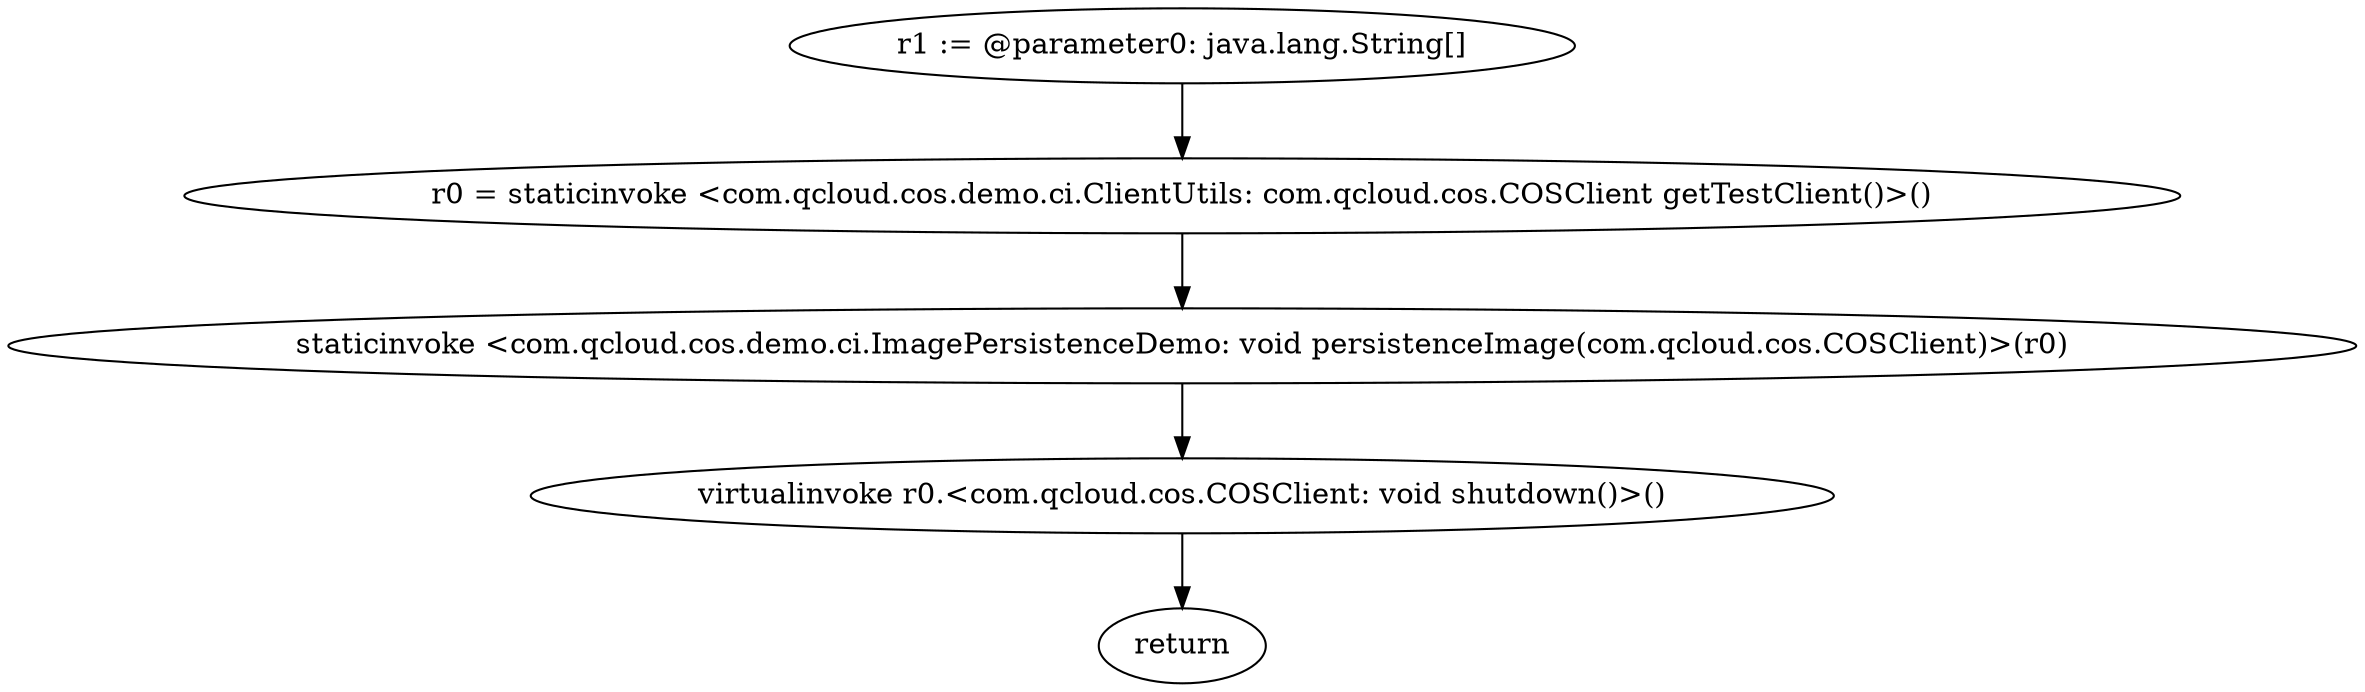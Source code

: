 digraph "unitGraph" {
    "r1 := @parameter0: java.lang.String[]"
    "r0 = staticinvoke <com.qcloud.cos.demo.ci.ClientUtils: com.qcloud.cos.COSClient getTestClient()>()"
    "staticinvoke <com.qcloud.cos.demo.ci.ImagePersistenceDemo: void persistenceImage(com.qcloud.cos.COSClient)>(r0)"
    "virtualinvoke r0.<com.qcloud.cos.COSClient: void shutdown()>()"
    "return"
    "r1 := @parameter0: java.lang.String[]"->"r0 = staticinvoke <com.qcloud.cos.demo.ci.ClientUtils: com.qcloud.cos.COSClient getTestClient()>()";
    "r0 = staticinvoke <com.qcloud.cos.demo.ci.ClientUtils: com.qcloud.cos.COSClient getTestClient()>()"->"staticinvoke <com.qcloud.cos.demo.ci.ImagePersistenceDemo: void persistenceImage(com.qcloud.cos.COSClient)>(r0)";
    "staticinvoke <com.qcloud.cos.demo.ci.ImagePersistenceDemo: void persistenceImage(com.qcloud.cos.COSClient)>(r0)"->"virtualinvoke r0.<com.qcloud.cos.COSClient: void shutdown()>()";
    "virtualinvoke r0.<com.qcloud.cos.COSClient: void shutdown()>()"->"return";
}
